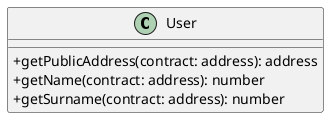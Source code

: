 @startuml
skinparam classAttributeIconSize 0
class User{
+ getPublicAddress(contract: address): address
+ getName(contract: address): number
+ getSurname(contract: address): number
}
@enduml
